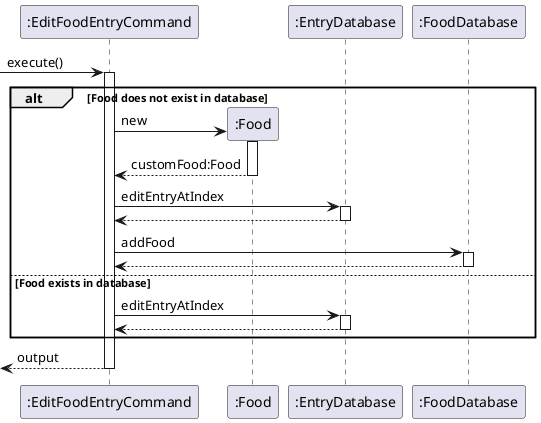 @startuml
'https://plantuml.com/sequence-diagram

-> ":EditFoodEntryCommand": execute()
activate ":EditFoodEntryCommand"
alt Food does not exist in database

    create ":Food"
    ":EditFoodEntryCommand" -> ":Food" : new
    activate ":Food"
    return customFood:Food

    ":EditFoodEntryCommand" -> ":EntryDatabase" : editEntryAtIndex
    activate ":EntryDatabase"
    return

    ":EditFoodEntryCommand" -> ":FoodDatabase" : addFood
    activate ":FoodDatabase"
    return

else Food exists in database

    ":EditFoodEntryCommand" -> ":EntryDatabase" : editEntryAtIndex
    activate ":EntryDatabase"
    return

end
return output

@enduml
